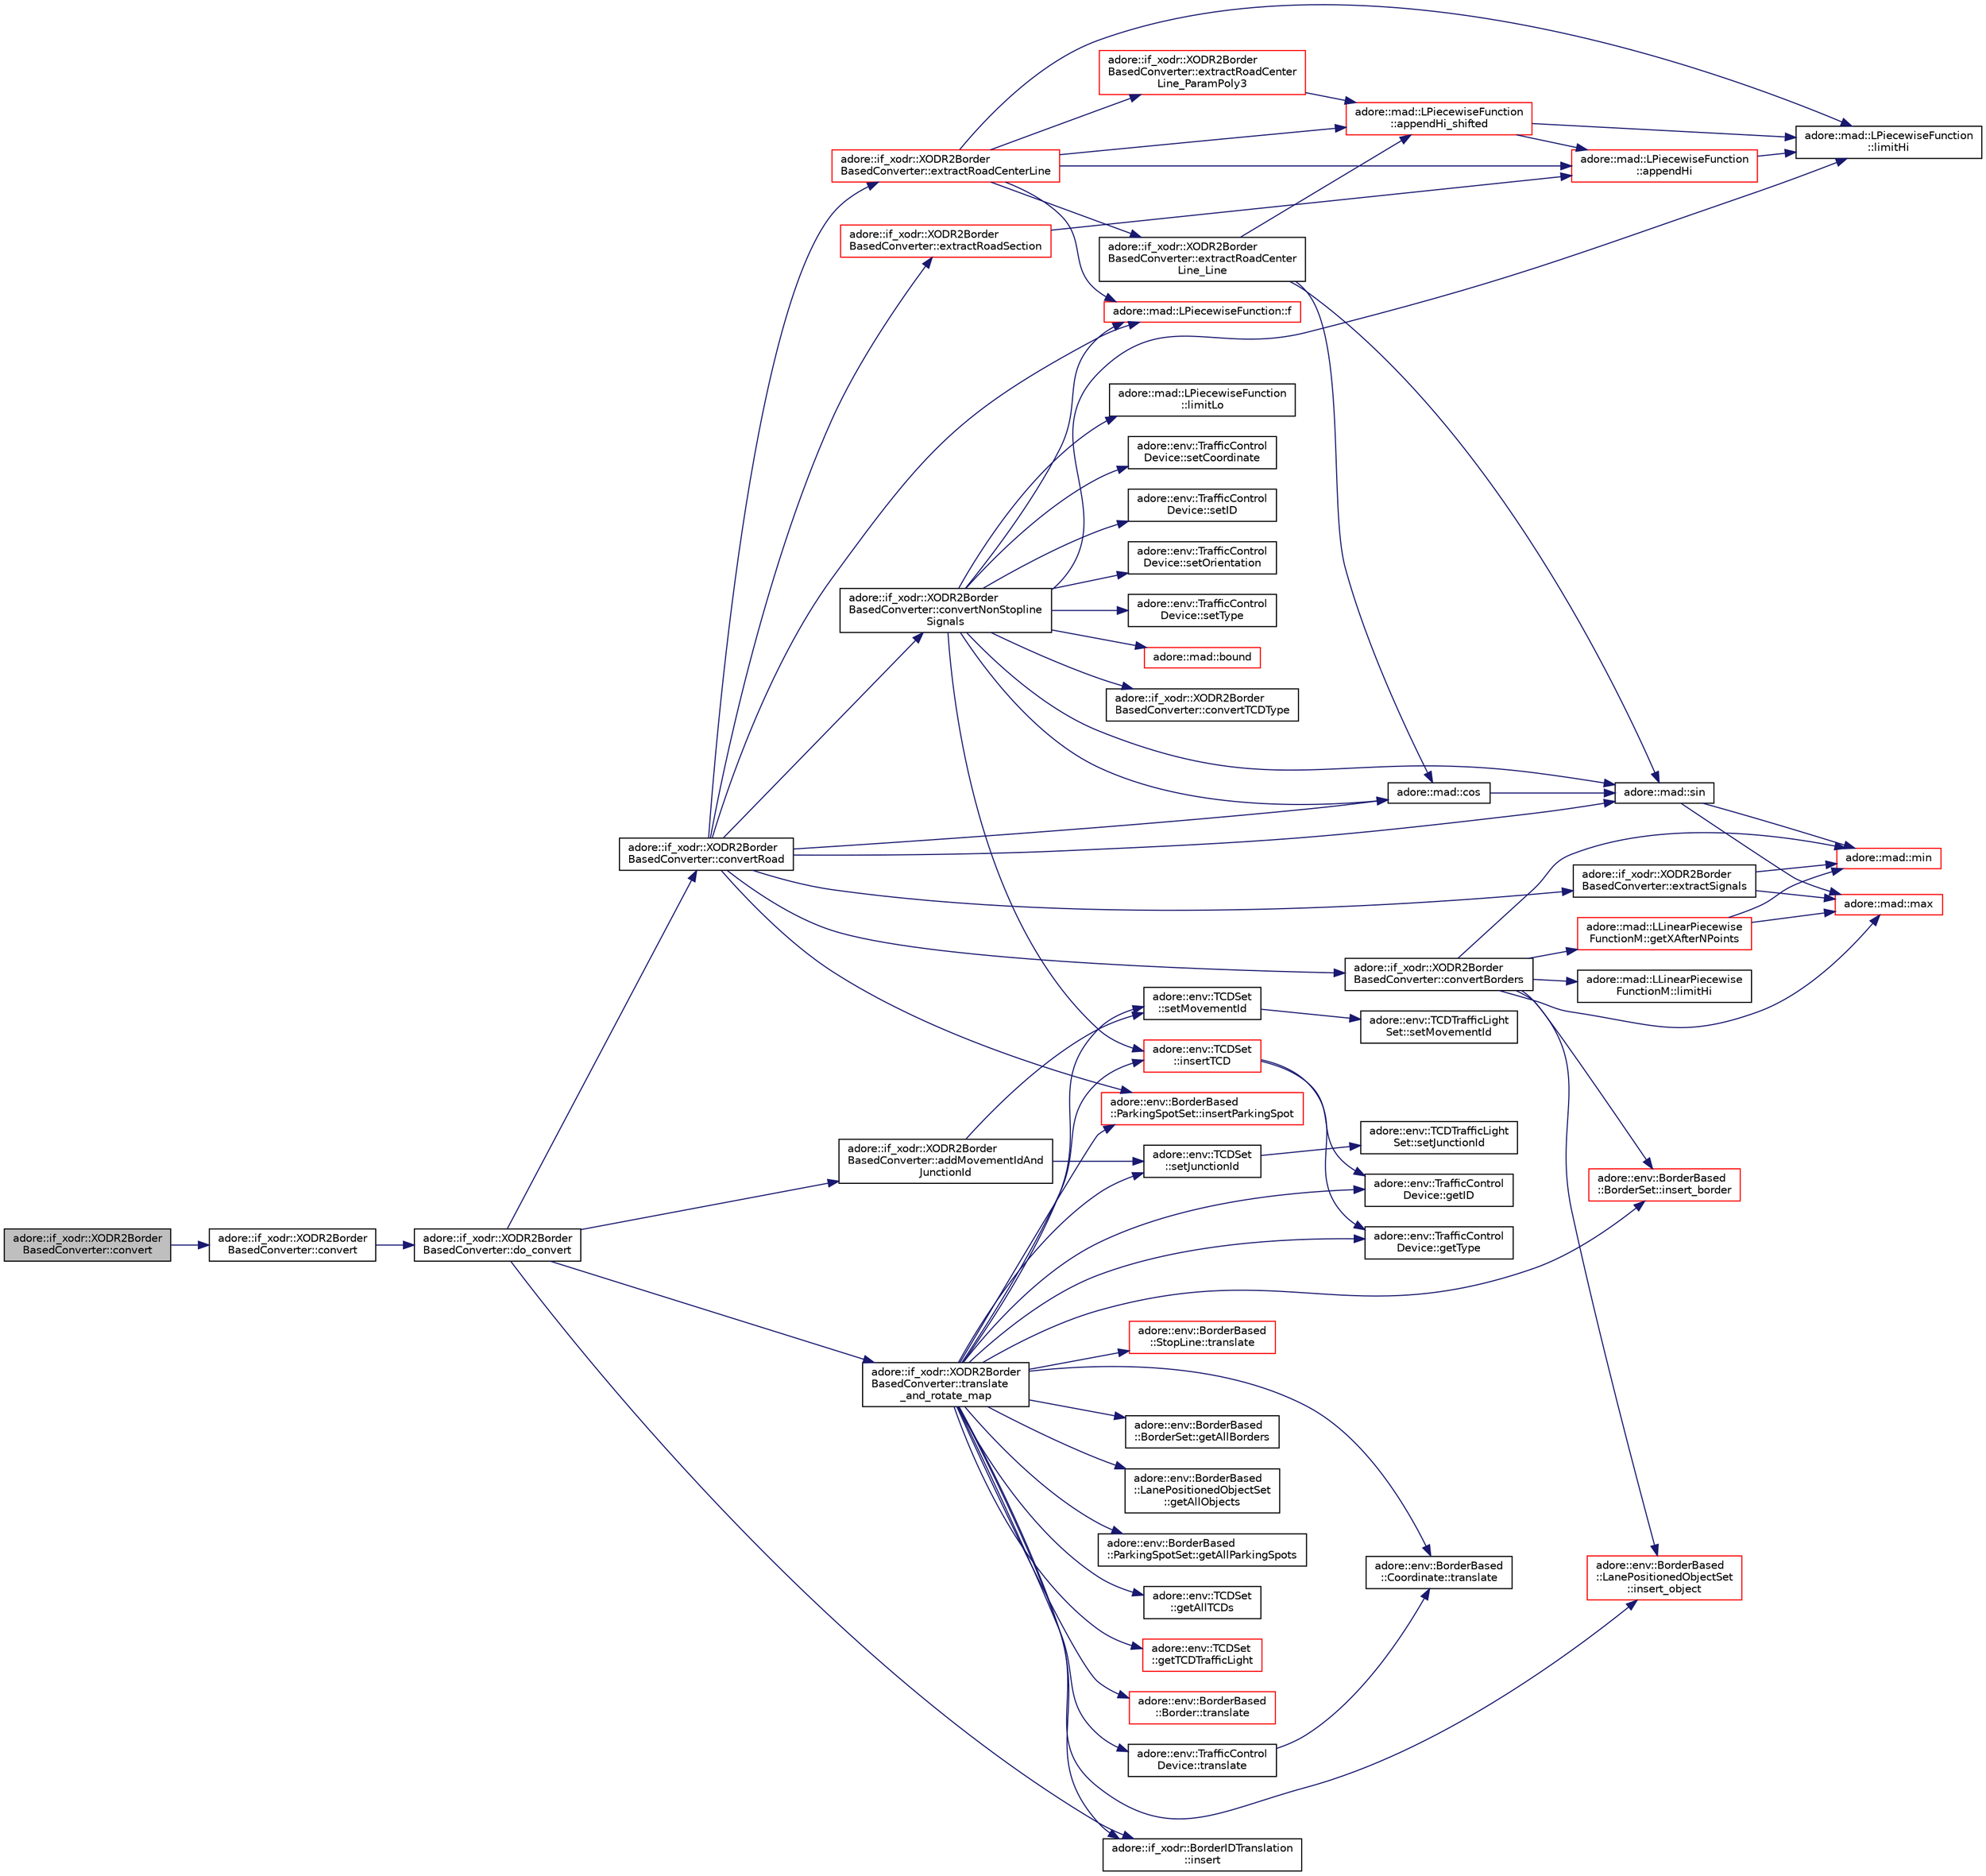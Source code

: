 digraph "adore::if_xodr::XODR2BorderBasedConverter::convert"
{
 // LATEX_PDF_SIZE
  edge [fontname="Helvetica",fontsize="10",labelfontname="Helvetica",labelfontsize="10"];
  node [fontname="Helvetica",fontsize="10",shape=record];
  rankdir="LR";
  Node1 [label="adore::if_xodr::XODR2Border\lBasedConverter::convert",height=0.2,width=0.4,color="black", fillcolor="grey75", style="filled", fontcolor="black",tooltip="reads borders from filename into target_set, transforms according to xodr south, west coordinate if s..."];
  Node1 -> Node2 [color="midnightblue",fontsize="10",style="solid",fontname="Helvetica"];
  Node2 [label="adore::if_xodr::XODR2Border\lBasedConverter::convert",height=0.2,width=0.4,color="black", fillcolor="white", style="filled",URL="$classadore_1_1if__xodr_1_1XODR2BorderBasedConverter.html#afb43456b1cc2ee1c30ca4f5a8278f1ba",tooltip="full conversion of OpenDRIVE map to object representations"];
  Node2 -> Node3 [color="midnightblue",fontsize="10",style="solid",fontname="Helvetica"];
  Node3 [label="adore::if_xodr::XODR2Border\lBasedConverter::do_convert",height=0.2,width=0.4,color="black", fillcolor="white", style="filled",URL="$classadore_1_1if__xodr_1_1XODR2BorderBasedConverter.html#a6ca6d0c42c07f37d316e7003676fb297",tooltip="Fills data sets of BorderBased map data representation with data from openDrive xml file."];
  Node3 -> Node4 [color="midnightblue",fontsize="10",style="solid",fontname="Helvetica"];
  Node4 [label="adore::if_xodr::XODR2Border\lBasedConverter::addMovementIdAnd\lJunctionId",height=0.2,width=0.4,color="black", fillcolor="white", style="filled",URL="$classadore_1_1if__xodr_1_1XODR2BorderBasedConverter.html#ae80a52c9376f7e5942d11506170ab3e8",tooltip="determine controller and junction id of traffic lights"];
  Node4 -> Node5 [color="midnightblue",fontsize="10",style="solid",fontname="Helvetica"];
  Node5 [label="adore::env::TCDSet\l::setJunctionId",height=0.2,width=0.4,color="black", fillcolor="white", style="filled",URL="$classadore_1_1env_1_1TCDSet.html#a6cd521ab33cb98dbc798bd9fbc67dcb1",tooltip=" "];
  Node5 -> Node6 [color="midnightblue",fontsize="10",style="solid",fontname="Helvetica"];
  Node6 [label="adore::env::TCDTrafficLight\lSet::setJunctionId",height=0.2,width=0.4,color="black", fillcolor="white", style="filled",URL="$classadore_1_1env_1_1TCDTrafficLightSet.html#a022cdcca1ee0c657ea2e6d688e7f105d",tooltip=" "];
  Node4 -> Node7 [color="midnightblue",fontsize="10",style="solid",fontname="Helvetica"];
  Node7 [label="adore::env::TCDSet\l::setMovementId",height=0.2,width=0.4,color="black", fillcolor="white", style="filled",URL="$classadore_1_1env_1_1TCDSet.html#a11f13325173c449519d5ec0de2c198a3",tooltip=" "];
  Node7 -> Node8 [color="midnightblue",fontsize="10",style="solid",fontname="Helvetica"];
  Node8 [label="adore::env::TCDTrafficLight\lSet::setMovementId",height=0.2,width=0.4,color="black", fillcolor="white", style="filled",URL="$classadore_1_1env_1_1TCDTrafficLightSet.html#a1e3d9e3b5b5e30837691b2ae8f600010",tooltip=" "];
  Node3 -> Node9 [color="midnightblue",fontsize="10",style="solid",fontname="Helvetica"];
  Node9 [label="adore::if_xodr::XODR2Border\lBasedConverter::convertRoad",height=0.2,width=0.4,color="black", fillcolor="white", style="filled",URL="$classadore_1_1if__xodr_1_1XODR2BorderBasedConverter.html#a7f2969e95bacb9b0e03d244d4f57ac89",tooltip="convert road geometry to borders and also extract traffic control devices and stop lines"];
  Node9 -> Node10 [color="midnightblue",fontsize="10",style="solid",fontname="Helvetica"];
  Node10 [label="adore::if_xodr::XODR2Border\lBasedConverter::convertBorders",height=0.2,width=0.4,color="black", fillcolor="white", style="filled",URL="$classadore_1_1if__xodr_1_1XODR2BorderBasedConverter.html#ad99dc004f965ab677ab578b4f678ef13",tooltip="convert function representation of road to border representation, determine absolute stop line positi..."];
  Node10 -> Node11 [color="midnightblue",fontsize="10",style="solid",fontname="Helvetica"];
  Node11 [label="adore::mad::LLinearPiecewise\lFunctionM::getXAfterNPoints",height=0.2,width=0.4,color="red", fillcolor="white", style="filled",URL="$classadore_1_1mad_1_1LLinearPiecewiseFunctionM.html#a02be13be6fdce6a38d67401b41fd95ff",tooltip=" "];
  Node11 -> Node17 [color="midnightblue",fontsize="10",style="solid",fontname="Helvetica"];
  Node17 [label="adore::mad::max",height=0.2,width=0.4,color="red", fillcolor="white", style="filled",URL="$namespaceadore_1_1mad.html#adea062854ef0b105a3fdca8cf2aca945",tooltip=" "];
  Node11 -> Node15 [color="midnightblue",fontsize="10",style="solid",fontname="Helvetica"];
  Node15 [label="adore::mad::min",height=0.2,width=0.4,color="red", fillcolor="white", style="filled",URL="$namespaceadore_1_1mad.html#ab58ecb752f9bbfe27832e0a2c0e22c2b",tooltip=" "];
  Node10 -> Node19 [color="midnightblue",fontsize="10",style="solid",fontname="Helvetica"];
  Node19 [label="adore::env::BorderBased\l::BorderSet::insert_border",height=0.2,width=0.4,color="red", fillcolor="white", style="filled",URL="$classadore_1_1env_1_1BorderBased_1_1BorderSet.html#a5730d3e4fc938c9bd1e1146a8a61deec",tooltip="insert new border into this"];
  Node10 -> Node23 [color="midnightblue",fontsize="10",style="solid",fontname="Helvetica"];
  Node23 [label="adore::env::BorderBased\l::LanePositionedObjectSet\l::insert_object",height=0.2,width=0.4,color="red", fillcolor="white", style="filled",URL="$classadore_1_1env_1_1BorderBased_1_1LanePositionedObjectSet.html#a29fcda96ff83818d11fcfd6f039923d2",tooltip="Insert a new object."];
  Node10 -> Node13 [color="midnightblue",fontsize="10",style="solid",fontname="Helvetica"];
  Node13 [label="adore::mad::LLinearPiecewise\lFunctionM::limitHi",height=0.2,width=0.4,color="black", fillcolor="white", style="filled",URL="$classadore_1_1mad_1_1LLinearPiecewiseFunctionM.html#aaa496b8ceb3ed505f6450225c46a077a",tooltip=" "];
  Node10 -> Node17 [color="midnightblue",fontsize="10",style="solid",fontname="Helvetica"];
  Node10 -> Node15 [color="midnightblue",fontsize="10",style="solid",fontname="Helvetica"];
  Node9 -> Node26 [color="midnightblue",fontsize="10",style="solid",fontname="Helvetica"];
  Node26 [label="adore::if_xodr::XODR2Border\lBasedConverter::convertNonStopline\lSignals",height=0.2,width=0.4,color="black", fillcolor="white", style="filled",URL="$classadore_1_1if__xodr_1_1XODR2BorderBasedConverter.html#adf9ff05235f364296ad823c54ad22929",tooltip="determine absolute coordinate and heading of non stop line headings"];
  Node26 -> Node27 [color="midnightblue",fontsize="10",style="solid",fontname="Helvetica"];
  Node27 [label="adore::mad::bound",height=0.2,width=0.4,color="red", fillcolor="white", style="filled",URL="$namespaceadore_1_1mad.html#a927f4883d4edcec4dcfd9bb1f09d4f62",tooltip=" "];
  Node26 -> Node28 [color="midnightblue",fontsize="10",style="solid",fontname="Helvetica"];
  Node28 [label="adore::if_xodr::XODR2Border\lBasedConverter::convertTCDType",height=0.2,width=0.4,color="black", fillcolor="white", style="filled",URL="$classadore_1_1if__xodr_1_1XODR2BorderBasedConverter.html#aa68bce436c5c4f0c1edadb7e73c17bf9",tooltip="convert OpenDRIVE signal type to traffic control device type"];
  Node26 -> Node29 [color="midnightblue",fontsize="10",style="solid",fontname="Helvetica"];
  Node29 [label="adore::mad::cos",height=0.2,width=0.4,color="black", fillcolor="white", style="filled",URL="$namespaceadore_1_1mad.html#a70b9fe3efbb34c0f9621147e3456bfa8",tooltip=" "];
  Node29 -> Node30 [color="midnightblue",fontsize="10",style="solid",fontname="Helvetica"];
  Node30 [label="adore::mad::sin",height=0.2,width=0.4,color="black", fillcolor="white", style="filled",URL="$namespaceadore_1_1mad.html#acec540f9bf9b6eb0e027d332d3fe5577",tooltip=" "];
  Node30 -> Node17 [color="midnightblue",fontsize="10",style="solid",fontname="Helvetica"];
  Node30 -> Node15 [color="midnightblue",fontsize="10",style="solid",fontname="Helvetica"];
  Node26 -> Node31 [color="midnightblue",fontsize="10",style="solid",fontname="Helvetica"];
  Node31 [label="adore::mad::LPiecewiseFunction::f",height=0.2,width=0.4,color="red", fillcolor="white", style="filled",URL="$classadore_1_1mad_1_1LPiecewiseFunction.html#ac93874f3a63493331f921894252029ba",tooltip=" "];
  Node26 -> Node37 [color="midnightblue",fontsize="10",style="solid",fontname="Helvetica"];
  Node37 [label="adore::env::TCDSet\l::insertTCD",height=0.2,width=0.4,color="red", fillcolor="white", style="filled",URL="$classadore_1_1env_1_1TCDSet.html#a0bc1aa1f0080f13a4dc94dd1348c3ff9",tooltip=" "];
  Node37 -> Node39 [color="midnightblue",fontsize="10",style="solid",fontname="Helvetica"];
  Node39 [label="adore::env::TrafficControl\lDevice::getID",height=0.2,width=0.4,color="black", fillcolor="white", style="filled",URL="$classadore_1_1env_1_1TrafficControlDevice.html#a7d42a0120c4e1ba9dcc14a4713d39295",tooltip=" "];
  Node37 -> Node45 [color="midnightblue",fontsize="10",style="solid",fontname="Helvetica"];
  Node45 [label="adore::env::TrafficControl\lDevice::getType",height=0.2,width=0.4,color="black", fillcolor="white", style="filled",URL="$classadore_1_1env_1_1TrafficControlDevice.html#a9aafce09c3b6e0c2dc90cc0d575ef842",tooltip=" "];
  Node26 -> Node34 [color="midnightblue",fontsize="10",style="solid",fontname="Helvetica"];
  Node34 [label="adore::mad::LPiecewiseFunction\l::limitHi",height=0.2,width=0.4,color="black", fillcolor="white", style="filled",URL="$classadore_1_1mad_1_1LPiecewiseFunction.html#a199f0141f1de1de289716ff7bbaf21c8",tooltip=" "];
  Node26 -> Node36 [color="midnightblue",fontsize="10",style="solid",fontname="Helvetica"];
  Node36 [label="adore::mad::LPiecewiseFunction\l::limitLo",height=0.2,width=0.4,color="black", fillcolor="white", style="filled",URL="$classadore_1_1mad_1_1LPiecewiseFunction.html#a22001808ab82f8ca51396b4c15792dee",tooltip=" "];
  Node26 -> Node46 [color="midnightblue",fontsize="10",style="solid",fontname="Helvetica"];
  Node46 [label="adore::env::TrafficControl\lDevice::setCoordinate",height=0.2,width=0.4,color="black", fillcolor="white", style="filled",URL="$classadore_1_1env_1_1TrafficControlDevice.html#a4a6277649d3ca769e1890fcb5cadd084",tooltip=" "];
  Node26 -> Node47 [color="midnightblue",fontsize="10",style="solid",fontname="Helvetica"];
  Node47 [label="adore::env::TrafficControl\lDevice::setID",height=0.2,width=0.4,color="black", fillcolor="white", style="filled",URL="$classadore_1_1env_1_1TrafficControlDevice.html#a5ca78fec2563521be4ade6804defe02b",tooltip=" "];
  Node26 -> Node48 [color="midnightblue",fontsize="10",style="solid",fontname="Helvetica"];
  Node48 [label="adore::env::TrafficControl\lDevice::setOrientation",height=0.2,width=0.4,color="black", fillcolor="white", style="filled",URL="$classadore_1_1env_1_1TrafficControlDevice.html#a8543a5869534d41f41e2d528e1ac96ef",tooltip=" "];
  Node26 -> Node49 [color="midnightblue",fontsize="10",style="solid",fontname="Helvetica"];
  Node49 [label="adore::env::TrafficControl\lDevice::setType",height=0.2,width=0.4,color="black", fillcolor="white", style="filled",URL="$classadore_1_1env_1_1TrafficControlDevice.html#a1dfe94c8ce567b587e43527b34169fcc",tooltip=" "];
  Node26 -> Node30 [color="midnightblue",fontsize="10",style="solid",fontname="Helvetica"];
  Node9 -> Node29 [color="midnightblue",fontsize="10",style="solid",fontname="Helvetica"];
  Node9 -> Node50 [color="midnightblue",fontsize="10",style="solid",fontname="Helvetica"];
  Node50 [label="adore::if_xodr::XODR2Border\lBasedConverter::extractRoadCenterLine",height=0.2,width=0.4,color="red", fillcolor="white", style="filled",URL="$classadore_1_1if__xodr_1_1XODR2BorderBasedConverter.html#a4f146e126a7509b4d135f20d8daf1c26",tooltip="extract road center line geometry to center and center heading functions"];
  Node50 -> Node51 [color="midnightblue",fontsize="10",style="solid",fontname="Helvetica"];
  Node51 [label="adore::mad::LPiecewiseFunction\l::appendHi",height=0.2,width=0.4,color="red", fillcolor="white", style="filled",URL="$classadore_1_1mad_1_1LPiecewiseFunction.html#ab890f9a93007739a348ee430298afa07",tooltip=" "];
  Node51 -> Node34 [color="midnightblue",fontsize="10",style="solid",fontname="Helvetica"];
  Node50 -> Node52 [color="midnightblue",fontsize="10",style="solid",fontname="Helvetica"];
  Node52 [label="adore::mad::LPiecewiseFunction\l::appendHi_shifted",height=0.2,width=0.4,color="red", fillcolor="white", style="filled",URL="$classadore_1_1mad_1_1LPiecewiseFunction.html#ae7e13a67c9d3634153df6119e61ee750",tooltip=" "];
  Node52 -> Node51 [color="midnightblue",fontsize="10",style="solid",fontname="Helvetica"];
  Node52 -> Node34 [color="midnightblue",fontsize="10",style="solid",fontname="Helvetica"];
  Node50 -> Node54 [color="midnightblue",fontsize="10",style="solid",fontname="Helvetica"];
  Node54 [label="adore::if_xodr::XODR2Border\lBasedConverter::extractRoadCenter\lLine_Line",height=0.2,width=0.4,color="black", fillcolor="white", style="filled",URL="$classadore_1_1if__xodr_1_1XODR2BorderBasedConverter.html#ad715981dda7ef365ccc4fd1a2a73726b",tooltip="extract line geometry of road center line"];
  Node54 -> Node52 [color="midnightblue",fontsize="10",style="solid",fontname="Helvetica"];
  Node54 -> Node29 [color="midnightblue",fontsize="10",style="solid",fontname="Helvetica"];
  Node54 -> Node30 [color="midnightblue",fontsize="10",style="solid",fontname="Helvetica"];
  Node50 -> Node55 [color="midnightblue",fontsize="10",style="solid",fontname="Helvetica"];
  Node55 [label="adore::if_xodr::XODR2Border\lBasedConverter::extractRoadCenter\lLine_ParamPoly3",height=0.2,width=0.4,color="red", fillcolor="white", style="filled",URL="$classadore_1_1if__xodr_1_1XODR2BorderBasedConverter.html#a68f3a74394c593136a3b5746e415a590",tooltip="extract parampoly3 geometry of road center line"];
  Node55 -> Node52 [color="midnightblue",fontsize="10",style="solid",fontname="Helvetica"];
  Node50 -> Node31 [color="midnightblue",fontsize="10",style="solid",fontname="Helvetica"];
  Node50 -> Node34 [color="midnightblue",fontsize="10",style="solid",fontname="Helvetica"];
  Node9 -> Node64 [color="midnightblue",fontsize="10",style="solid",fontname="Helvetica"];
  Node64 [label="adore::if_xodr::XODR2Border\lBasedConverter::extractRoadSection",height=0.2,width=0.4,color="red", fillcolor="white", style="filled",URL="$classadore_1_1if__xodr_1_1XODR2BorderBasedConverter.html#ad44ad78fc703b6119dc78513b650b015",tooltip="combine lanes and center line to function representation of road section"];
  Node64 -> Node51 [color="midnightblue",fontsize="10",style="solid",fontname="Helvetica"];
  Node9 -> Node72 [color="midnightblue",fontsize="10",style="solid",fontname="Helvetica"];
  Node72 [label="adore::if_xodr::XODR2Border\lBasedConverter::extractSignals",height=0.2,width=0.4,color="black", fillcolor="white", style="filled",URL="$classadore_1_1if__xodr_1_1XODR2BorderBasedConverter.html#a8d62e6de883494c6b7e92e717a78ca0e",tooltip="save signals from OpenDRIVE to XODR_Signal for later processing"];
  Node72 -> Node17 [color="midnightblue",fontsize="10",style="solid",fontname="Helvetica"];
  Node72 -> Node15 [color="midnightblue",fontsize="10",style="solid",fontname="Helvetica"];
  Node9 -> Node31 [color="midnightblue",fontsize="10",style="solid",fontname="Helvetica"];
  Node9 -> Node73 [color="midnightblue",fontsize="10",style="solid",fontname="Helvetica"];
  Node73 [label="adore::env::BorderBased\l::ParkingSpotSet::insertParkingSpot",height=0.2,width=0.4,color="red", fillcolor="white", style="filled",URL="$classadore_1_1env_1_1BorderBased_1_1ParkingSpotSet.html#a55a6c5ae327d2249405f7034ac5b21a1",tooltip=" "];
  Node9 -> Node30 [color="midnightblue",fontsize="10",style="solid",fontname="Helvetica"];
  Node3 -> Node78 [color="midnightblue",fontsize="10",style="solid",fontname="Helvetica"];
  Node78 [label="adore::if_xodr::BorderIDTranslation\l::insert",height=0.2,width=0.4,color="black", fillcolor="white", style="filled",URL="$classadore_1_1if__xodr_1_1BorderIDTranslation.html#a94bd6f3b65b57ad15ed1a3e8898c13da",tooltip=" "];
  Node3 -> Node79 [color="midnightblue",fontsize="10",style="solid",fontname="Helvetica"];
  Node79 [label="adore::if_xodr::XODR2Border\lBasedConverter::translate\l_and_rotate_map",height=0.2,width=0.4,color="black", fillcolor="white", style="filled",URL="$classadore_1_1if__xodr_1_1XODR2BorderBasedConverter.html#ad8da0acb9efcc6cfc38ba2772d2f5840",tooltip="change position of all objects via translation"];
  Node79 -> Node80 [color="midnightblue",fontsize="10",style="solid",fontname="Helvetica"];
  Node80 [label="adore::env::BorderBased\l::BorderSet::getAllBorders",height=0.2,width=0.4,color="black", fillcolor="white", style="filled",URL="$classadore_1_1env_1_1BorderBased_1_1BorderSet.html#a5dea05943e2c9a960ba7cabc59f7ebb7",tooltip="get all borders in this"];
  Node79 -> Node81 [color="midnightblue",fontsize="10",style="solid",fontname="Helvetica"];
  Node81 [label="adore::env::BorderBased\l::LanePositionedObjectSet\l::getAllObjects",height=0.2,width=0.4,color="black", fillcolor="white", style="filled",URL="$classadore_1_1env_1_1BorderBased_1_1LanePositionedObjectSet.html#a22112eba9e1486daaf0b57f3d7ddd4aa",tooltip="Get the begin()- and end()-iterator for the whole set."];
  Node79 -> Node82 [color="midnightblue",fontsize="10",style="solid",fontname="Helvetica"];
  Node82 [label="adore::env::BorderBased\l::ParkingSpotSet::getAllParkingSpots",height=0.2,width=0.4,color="black", fillcolor="white", style="filled",URL="$classadore_1_1env_1_1BorderBased_1_1ParkingSpotSet.html#aebfb26b474264dbd248d4cb36ffb5f46",tooltip=" "];
  Node79 -> Node83 [color="midnightblue",fontsize="10",style="solid",fontname="Helvetica"];
  Node83 [label="adore::env::TCDSet\l::getAllTCDs",height=0.2,width=0.4,color="black", fillcolor="white", style="filled",URL="$classadore_1_1env_1_1TCDSet.html#ab534602fe487aea5108153646ef4c2b3",tooltip=" "];
  Node79 -> Node39 [color="midnightblue",fontsize="10",style="solid",fontname="Helvetica"];
  Node79 -> Node84 [color="midnightblue",fontsize="10",style="solid",fontname="Helvetica"];
  Node84 [label="adore::env::TCDSet\l::getTCDTrafficLight",height=0.2,width=0.4,color="red", fillcolor="white", style="filled",URL="$classadore_1_1env_1_1TCDSet.html#ade5e0c377d1e13b085f704e72dea0328",tooltip=" "];
  Node79 -> Node45 [color="midnightblue",fontsize="10",style="solid",fontname="Helvetica"];
  Node79 -> Node78 [color="midnightblue",fontsize="10",style="solid",fontname="Helvetica"];
  Node79 -> Node19 [color="midnightblue",fontsize="10",style="solid",fontname="Helvetica"];
  Node79 -> Node23 [color="midnightblue",fontsize="10",style="solid",fontname="Helvetica"];
  Node79 -> Node73 [color="midnightblue",fontsize="10",style="solid",fontname="Helvetica"];
  Node79 -> Node37 [color="midnightblue",fontsize="10",style="solid",fontname="Helvetica"];
  Node79 -> Node5 [color="midnightblue",fontsize="10",style="solid",fontname="Helvetica"];
  Node79 -> Node7 [color="midnightblue",fontsize="10",style="solid",fontname="Helvetica"];
  Node79 -> Node85 [color="midnightblue",fontsize="10",style="solid",fontname="Helvetica"];
  Node85 [label="adore::env::BorderBased\l::Border::translate",height=0.2,width=0.4,color="red", fillcolor="white", style="filled",URL="$structadore_1_1env_1_1BorderBased_1_1Border.html#a67143205219bd3c02105874dcbeab04d",tooltip="Translate the border."];
  Node79 -> Node88 [color="midnightblue",fontsize="10",style="solid",fontname="Helvetica"];
  Node88 [label="adore::env::BorderBased\l::Coordinate::translate",height=0.2,width=0.4,color="black", fillcolor="white", style="filled",URL="$structadore_1_1env_1_1BorderBased_1_1Coordinate.html#a89c101904eb4d7a7a601fa5758dd5437",tooltip="Translate a coordinate object."];
  Node79 -> Node89 [color="midnightblue",fontsize="10",style="solid",fontname="Helvetica"];
  Node89 [label="adore::env::BorderBased\l::StopLine::translate",height=0.2,width=0.4,color="red", fillcolor="white", style="filled",URL="$classadore_1_1env_1_1BorderBased_1_1StopLine.html#afee8b7b4f1e3adb92a7a7e1cc42c1a01",tooltip="Translate the stop line."];
  Node79 -> Node91 [color="midnightblue",fontsize="10",style="solid",fontname="Helvetica"];
  Node91 [label="adore::env::TrafficControl\lDevice::translate",height=0.2,width=0.4,color="black", fillcolor="white", style="filled",URL="$classadore_1_1env_1_1TrafficControlDevice.html#a0df87caa659f226ecd6de1b466d95f47",tooltip=" "];
  Node91 -> Node88 [color="midnightblue",fontsize="10",style="solid",fontname="Helvetica"];
}
